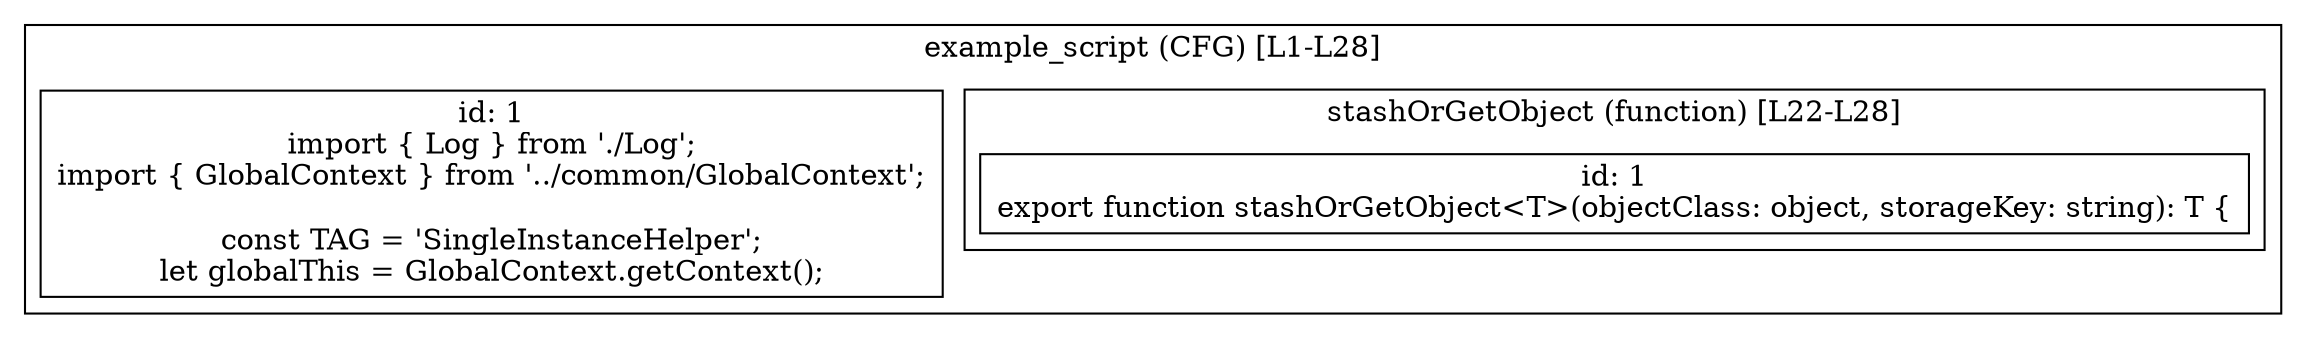 digraph "51.ts" {
  subgraph "cluster_1" {
    label="example_script (CFG) [L1-L28]";
    node_1_1 [label="id: 1\nimport { Log } from './Log';
import { GlobalContext } from '../common/GlobalContext';

const TAG = 'SingleInstanceHelper';
let globalThis = GlobalContext.getContext();", shape=box];
  subgraph "cluster_2" {
    label="stashOrGetObject (function) [L22-L28]";
    node_2_1 [label="id: 1\nexport function stashOrGetObject<T>(objectClass: object, storageKey: string): T {", shape=box];
  }
  }
}
